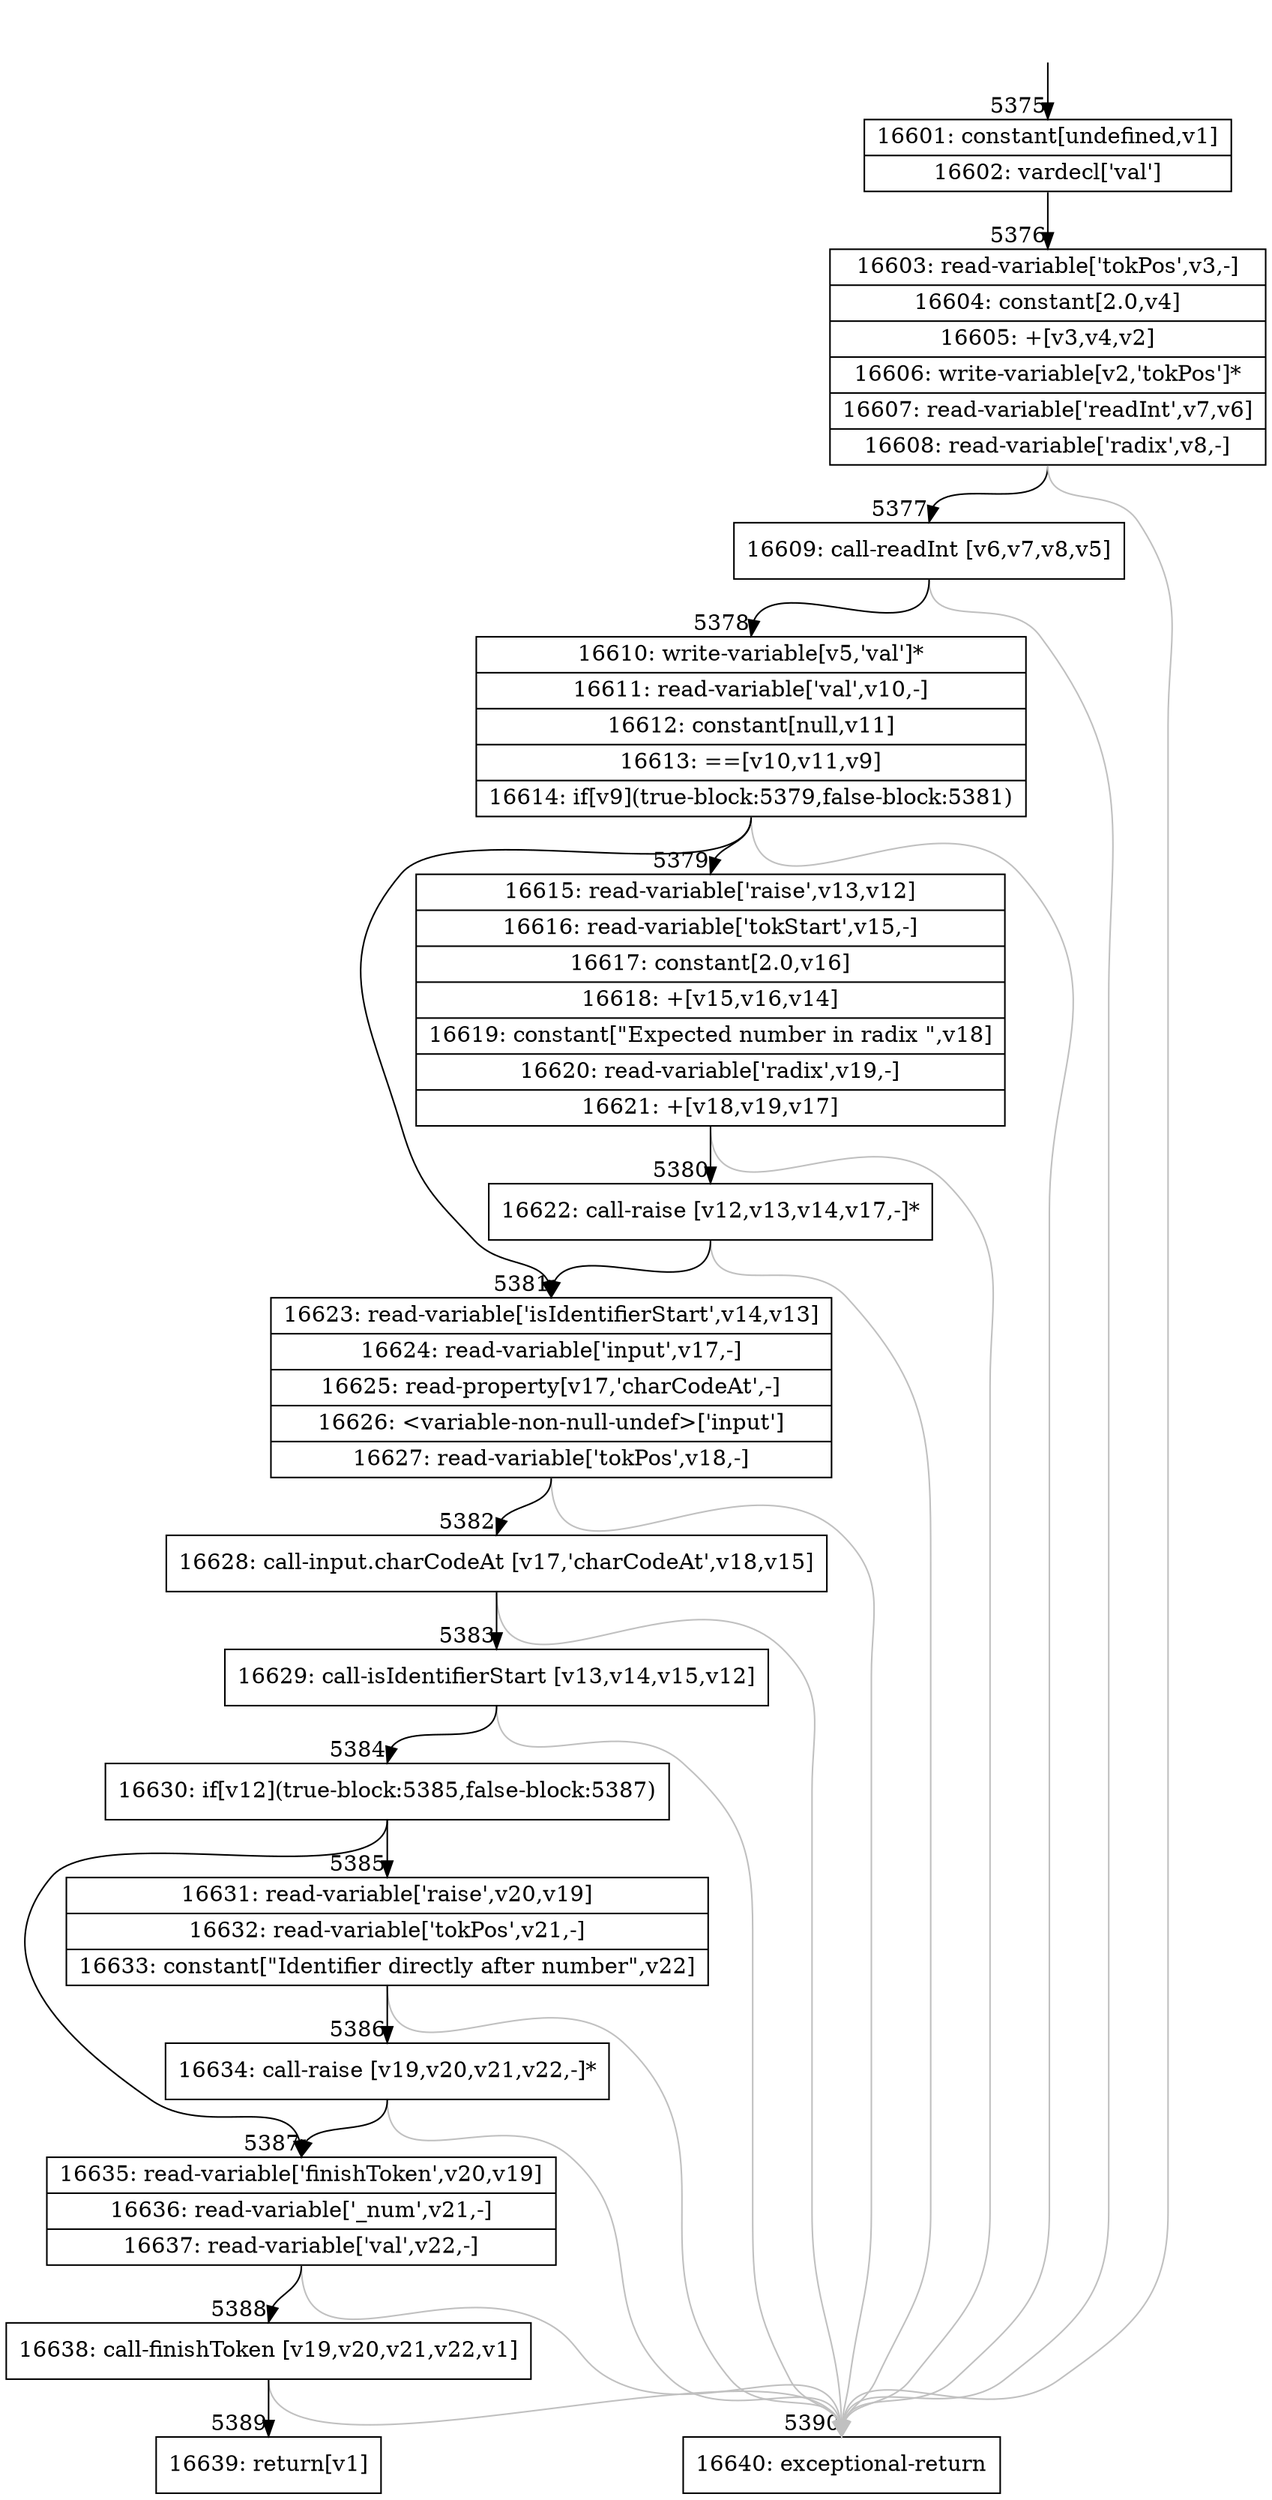 digraph {
rankdir="TD"
BB_entry319[shape=none,label=""];
BB_entry319 -> BB5375 [tailport=s, headport=n, headlabel="    5375"]
BB5375 [shape=record label="{16601: constant[undefined,v1]|16602: vardecl['val']}" ] 
BB5375 -> BB5376 [tailport=s, headport=n, headlabel="      5376"]
BB5376 [shape=record label="{16603: read-variable['tokPos',v3,-]|16604: constant[2.0,v4]|16605: +[v3,v4,v2]|16606: write-variable[v2,'tokPos']*|16607: read-variable['readInt',v7,v6]|16608: read-variable['radix',v8,-]}" ] 
BB5376 -> BB5377 [tailport=s, headport=n, headlabel="      5377"]
BB5376 -> BB5390 [tailport=s, headport=n, color=gray, headlabel="      5390"]
BB5377 [shape=record label="{16609: call-readInt [v6,v7,v8,v5]}" ] 
BB5377 -> BB5378 [tailport=s, headport=n, headlabel="      5378"]
BB5377 -> BB5390 [tailport=s, headport=n, color=gray]
BB5378 [shape=record label="{16610: write-variable[v5,'val']*|16611: read-variable['val',v10,-]|16612: constant[null,v11]|16613: ==[v10,v11,v9]|16614: if[v9](true-block:5379,false-block:5381)}" ] 
BB5378 -> BB5379 [tailport=s, headport=n, headlabel="      5379"]
BB5378 -> BB5381 [tailport=s, headport=n, headlabel="      5381"]
BB5378 -> BB5390 [tailport=s, headport=n, color=gray]
BB5379 [shape=record label="{16615: read-variable['raise',v13,v12]|16616: read-variable['tokStart',v15,-]|16617: constant[2.0,v16]|16618: +[v15,v16,v14]|16619: constant[\"Expected number in radix \",v18]|16620: read-variable['radix',v19,-]|16621: +[v18,v19,v17]}" ] 
BB5379 -> BB5380 [tailport=s, headport=n, headlabel="      5380"]
BB5379 -> BB5390 [tailport=s, headport=n, color=gray]
BB5380 [shape=record label="{16622: call-raise [v12,v13,v14,v17,-]*}" ] 
BB5380 -> BB5381 [tailport=s, headport=n]
BB5380 -> BB5390 [tailport=s, headport=n, color=gray]
BB5381 [shape=record label="{16623: read-variable['isIdentifierStart',v14,v13]|16624: read-variable['input',v17,-]|16625: read-property[v17,'charCodeAt',-]|16626: \<variable-non-null-undef\>['input']|16627: read-variable['tokPos',v18,-]}" ] 
BB5381 -> BB5382 [tailport=s, headport=n, headlabel="      5382"]
BB5381 -> BB5390 [tailport=s, headport=n, color=gray]
BB5382 [shape=record label="{16628: call-input.charCodeAt [v17,'charCodeAt',v18,v15]}" ] 
BB5382 -> BB5383 [tailport=s, headport=n, headlabel="      5383"]
BB5382 -> BB5390 [tailport=s, headport=n, color=gray]
BB5383 [shape=record label="{16629: call-isIdentifierStart [v13,v14,v15,v12]}" ] 
BB5383 -> BB5384 [tailport=s, headport=n, headlabel="      5384"]
BB5383 -> BB5390 [tailport=s, headport=n, color=gray]
BB5384 [shape=record label="{16630: if[v12](true-block:5385,false-block:5387)}" ] 
BB5384 -> BB5385 [tailport=s, headport=n, headlabel="      5385"]
BB5384 -> BB5387 [tailport=s, headport=n, headlabel="      5387"]
BB5385 [shape=record label="{16631: read-variable['raise',v20,v19]|16632: read-variable['tokPos',v21,-]|16633: constant[\"Identifier directly after number\",v22]}" ] 
BB5385 -> BB5386 [tailport=s, headport=n, headlabel="      5386"]
BB5385 -> BB5390 [tailport=s, headport=n, color=gray]
BB5386 [shape=record label="{16634: call-raise [v19,v20,v21,v22,-]*}" ] 
BB5386 -> BB5387 [tailport=s, headport=n]
BB5386 -> BB5390 [tailport=s, headport=n, color=gray]
BB5387 [shape=record label="{16635: read-variable['finishToken',v20,v19]|16636: read-variable['_num',v21,-]|16637: read-variable['val',v22,-]}" ] 
BB5387 -> BB5388 [tailport=s, headport=n, headlabel="      5388"]
BB5387 -> BB5390 [tailport=s, headport=n, color=gray]
BB5388 [shape=record label="{16638: call-finishToken [v19,v20,v21,v22,v1]}" ] 
BB5388 -> BB5389 [tailport=s, headport=n, headlabel="      5389"]
BB5388 -> BB5390 [tailport=s, headport=n, color=gray]
BB5389 [shape=record label="{16639: return[v1]}" ] 
BB5390 [shape=record label="{16640: exceptional-return}" ] 
//#$~ 5498
}
